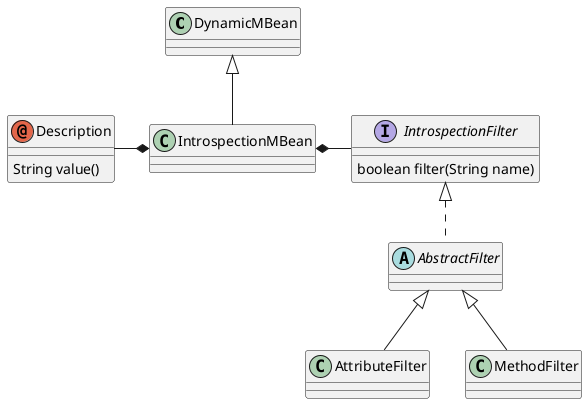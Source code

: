 @startuml
'https://plantuml.com/class-diagram

class DynamicMBean
class IntrospectionMBean
interface IntrospectionFilter {
    boolean filter(String name)
}
abstract class AbstractFilter {
}
class AttributeFilter {
}
class MethodFilter {
}
annotation Description {
    String value()
}

DynamicMBean <|-- IntrospectionMBean

IntrospectionFilter <|.. AbstractFilter
AbstractFilter <|-- AttributeFilter
AbstractFilter <|-- MethodFilter

IntrospectionMBean *-left- Description
IntrospectionMBean *-right- IntrospectionFilter

@enduml